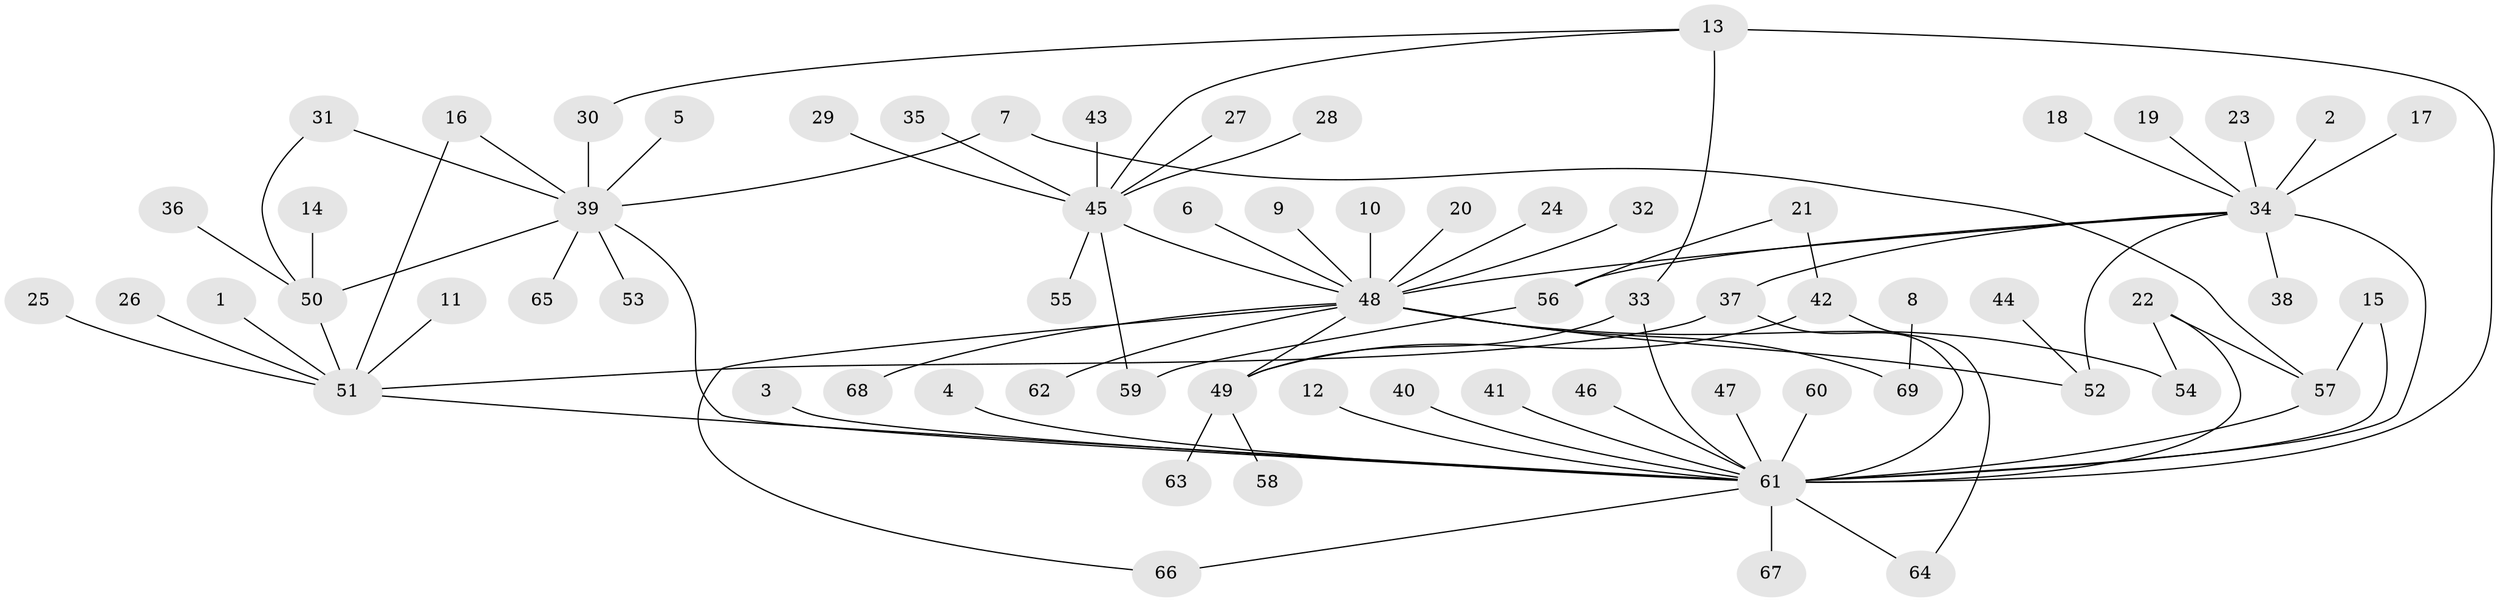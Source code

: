 // original degree distribution, {13: 0.0072992700729927005, 16: 0.0072992700729927005, 2: 0.24087591240875914, 26: 0.0072992700729927005, 3: 0.12408759124087591, 10: 0.0072992700729927005, 5: 0.0364963503649635, 9: 0.0072992700729927005, 4: 0.0364963503649635, 1: 0.5182481751824818, 11: 0.0072992700729927005}
// Generated by graph-tools (version 1.1) at 2025/49/03/09/25 03:49:54]
// undirected, 69 vertices, 86 edges
graph export_dot {
graph [start="1"]
  node [color=gray90,style=filled];
  1;
  2;
  3;
  4;
  5;
  6;
  7;
  8;
  9;
  10;
  11;
  12;
  13;
  14;
  15;
  16;
  17;
  18;
  19;
  20;
  21;
  22;
  23;
  24;
  25;
  26;
  27;
  28;
  29;
  30;
  31;
  32;
  33;
  34;
  35;
  36;
  37;
  38;
  39;
  40;
  41;
  42;
  43;
  44;
  45;
  46;
  47;
  48;
  49;
  50;
  51;
  52;
  53;
  54;
  55;
  56;
  57;
  58;
  59;
  60;
  61;
  62;
  63;
  64;
  65;
  66;
  67;
  68;
  69;
  1 -- 51 [weight=1.0];
  2 -- 34 [weight=1.0];
  3 -- 61 [weight=1.0];
  4 -- 61 [weight=1.0];
  5 -- 39 [weight=1.0];
  6 -- 48 [weight=1.0];
  7 -- 39 [weight=1.0];
  7 -- 57 [weight=1.0];
  8 -- 69 [weight=1.0];
  9 -- 48 [weight=1.0];
  10 -- 48 [weight=1.0];
  11 -- 51 [weight=1.0];
  12 -- 61 [weight=1.0];
  13 -- 30 [weight=1.0];
  13 -- 33 [weight=1.0];
  13 -- 45 [weight=1.0];
  13 -- 61 [weight=2.0];
  14 -- 50 [weight=1.0];
  15 -- 57 [weight=1.0];
  15 -- 61 [weight=1.0];
  16 -- 39 [weight=1.0];
  16 -- 51 [weight=1.0];
  17 -- 34 [weight=1.0];
  18 -- 34 [weight=1.0];
  19 -- 34 [weight=1.0];
  20 -- 48 [weight=1.0];
  21 -- 42 [weight=1.0];
  21 -- 56 [weight=1.0];
  22 -- 54 [weight=1.0];
  22 -- 57 [weight=1.0];
  22 -- 61 [weight=1.0];
  23 -- 34 [weight=1.0];
  24 -- 48 [weight=1.0];
  25 -- 51 [weight=1.0];
  26 -- 51 [weight=1.0];
  27 -- 45 [weight=1.0];
  28 -- 45 [weight=1.0];
  29 -- 45 [weight=1.0];
  30 -- 39 [weight=1.0];
  31 -- 39 [weight=1.0];
  31 -- 50 [weight=1.0];
  32 -- 48 [weight=1.0];
  33 -- 49 [weight=1.0];
  33 -- 61 [weight=1.0];
  34 -- 37 [weight=1.0];
  34 -- 38 [weight=1.0];
  34 -- 48 [weight=1.0];
  34 -- 52 [weight=1.0];
  34 -- 56 [weight=1.0];
  34 -- 61 [weight=1.0];
  35 -- 45 [weight=1.0];
  36 -- 50 [weight=1.0];
  37 -- 51 [weight=1.0];
  37 -- 61 [weight=1.0];
  39 -- 50 [weight=1.0];
  39 -- 53 [weight=1.0];
  39 -- 61 [weight=1.0];
  39 -- 65 [weight=1.0];
  40 -- 61 [weight=1.0];
  41 -- 61 [weight=1.0];
  42 -- 49 [weight=1.0];
  42 -- 64 [weight=1.0];
  43 -- 45 [weight=1.0];
  44 -- 52 [weight=1.0];
  45 -- 48 [weight=1.0];
  45 -- 55 [weight=1.0];
  45 -- 59 [weight=1.0];
  46 -- 61 [weight=1.0];
  47 -- 61 [weight=1.0];
  48 -- 49 [weight=1.0];
  48 -- 52 [weight=1.0];
  48 -- 54 [weight=1.0];
  48 -- 62 [weight=1.0];
  48 -- 66 [weight=1.0];
  48 -- 68 [weight=1.0];
  48 -- 69 [weight=1.0];
  49 -- 58 [weight=1.0];
  49 -- 63 [weight=1.0];
  50 -- 51 [weight=1.0];
  51 -- 61 [weight=1.0];
  56 -- 59 [weight=1.0];
  57 -- 61 [weight=2.0];
  60 -- 61 [weight=2.0];
  61 -- 64 [weight=1.0];
  61 -- 66 [weight=1.0];
  61 -- 67 [weight=1.0];
}
